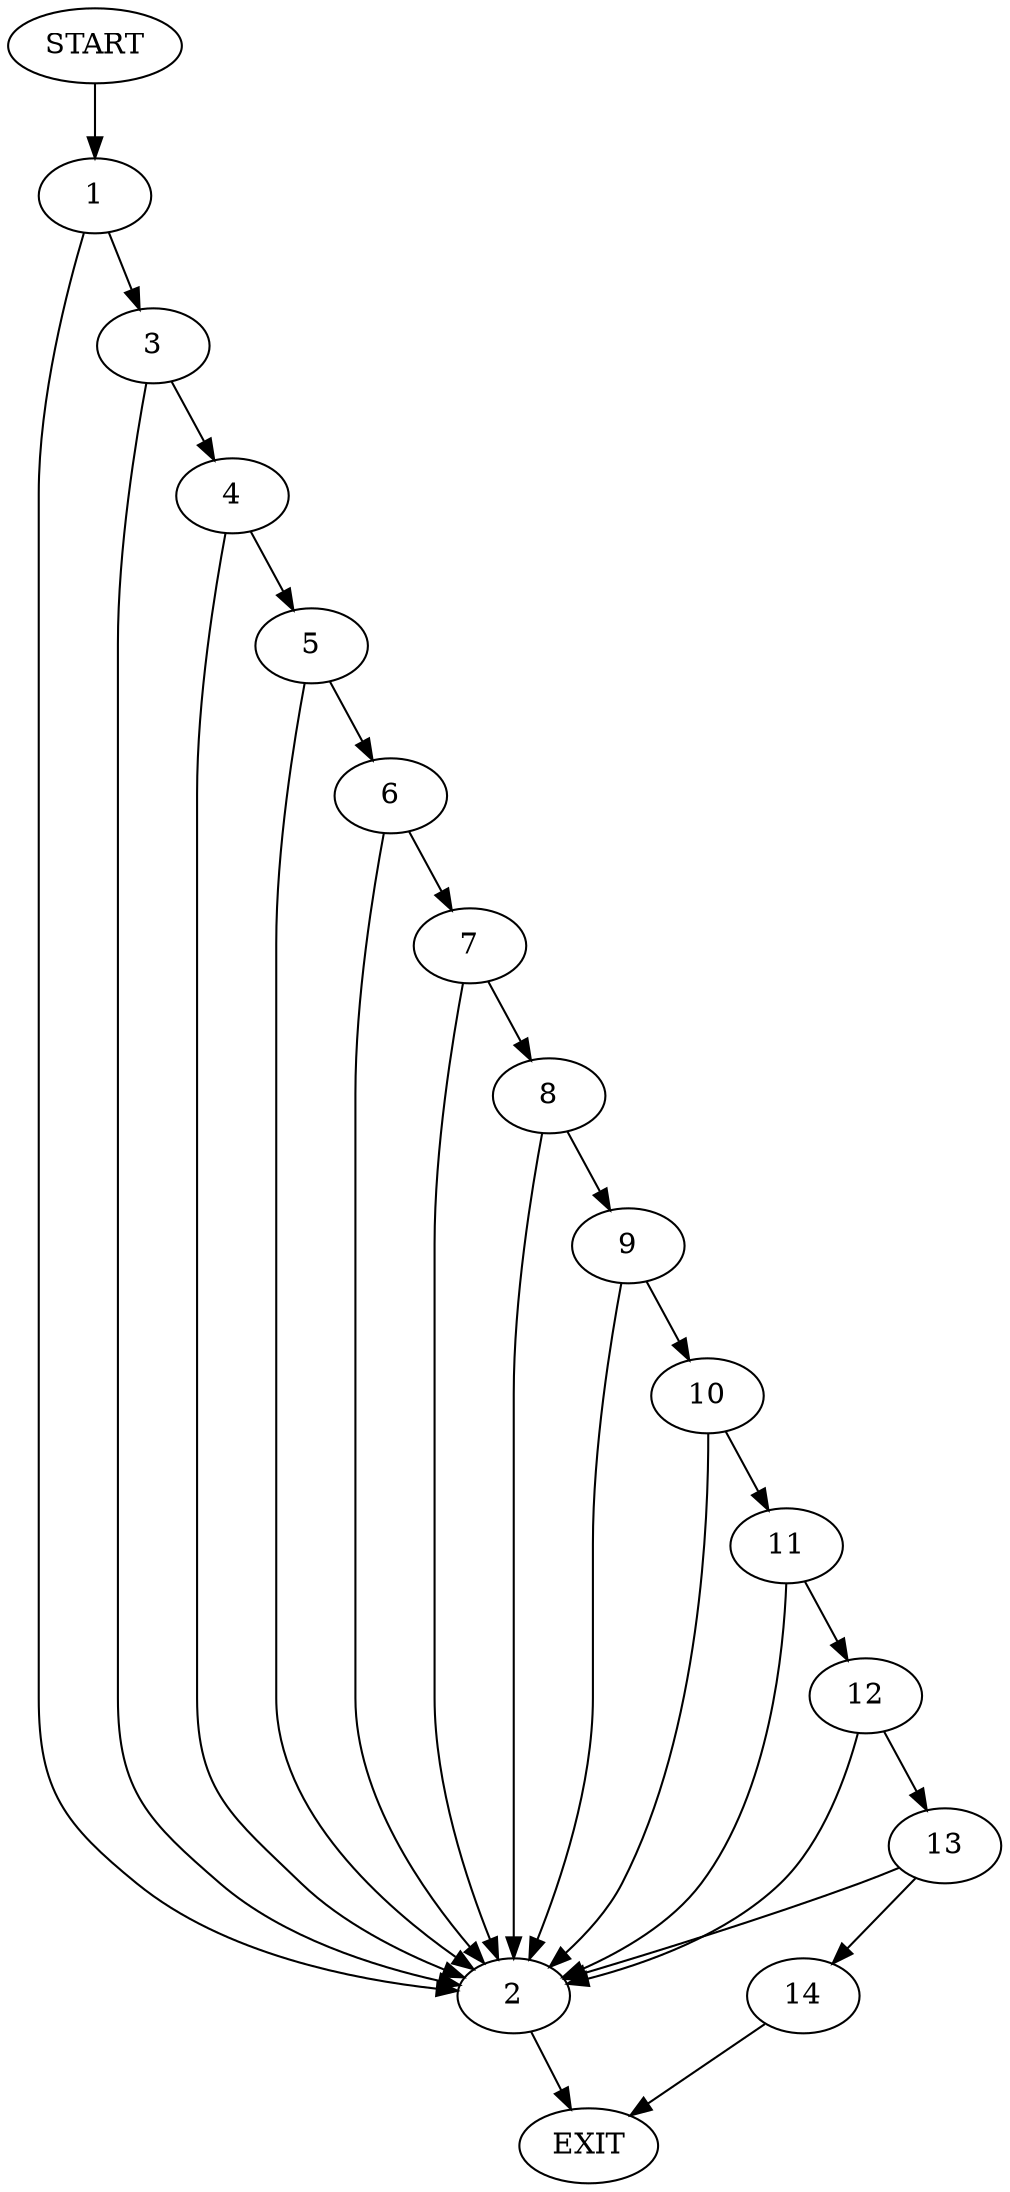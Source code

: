 digraph {
0 [label="START"]
15 [label="EXIT"]
0 -> 1
1 -> 2
1 -> 3
3 -> 4
3 -> 2
2 -> 15
4 -> 5
4 -> 2
5 -> 2
5 -> 6
6 -> 7
6 -> 2
7 -> 8
7 -> 2
8 -> 9
8 -> 2
9 -> 10
9 -> 2
10 -> 11
10 -> 2
11 -> 12
11 -> 2
12 -> 2
12 -> 13
13 -> 14
13 -> 2
14 -> 15
}
